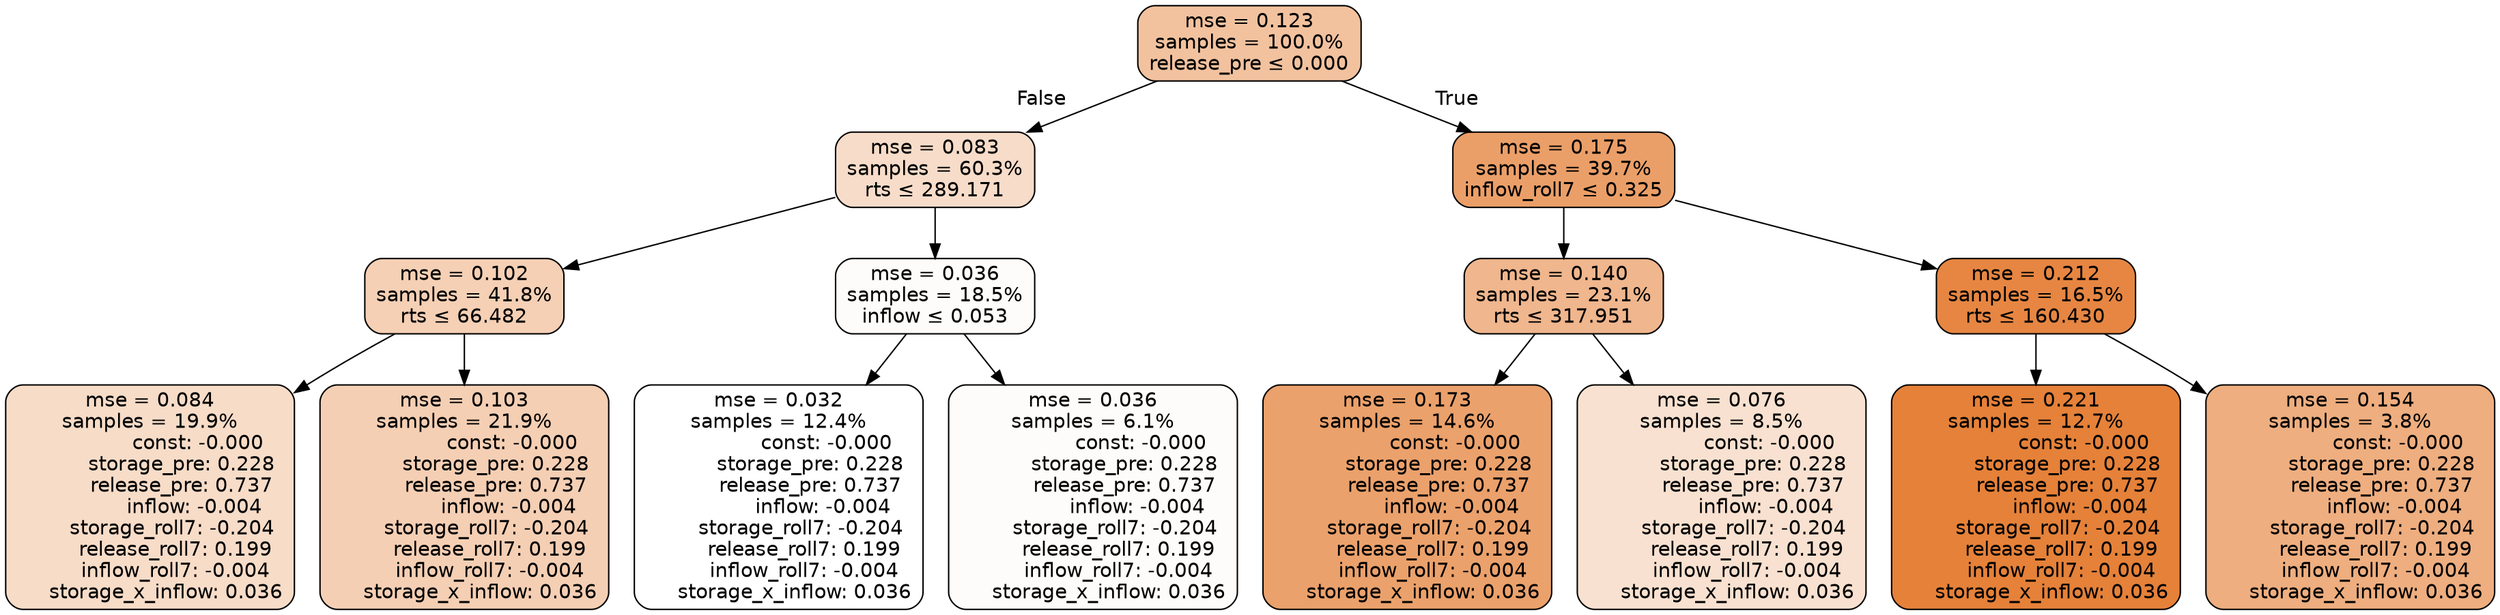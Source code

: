 digraph tree {
node [shape=rectangle, style="filled, rounded", color="black", fontname=helvetica] ;
edge [fontname=helvetica] ;
	"0" [label="mse = 0.123
samples = 100.0%
release_pre &le; 0.000", fillcolor="#f2c29f"]
	"1" [label="mse = 0.083
samples = 60.3%
rts &le; 289.171", fillcolor="#f7dcc9"]
	"2" [label="mse = 0.102
samples = 41.8%
rts &le; 66.482", fillcolor="#f5d0b5"]
	"3" [label="mse = 0.084
samples = 19.9%
               const: -0.000
          storage_pre: 0.228
          release_pre: 0.737
              inflow: -0.004
       storage_roll7: -0.204
        release_roll7: 0.199
        inflow_roll7: -0.004
     storage_x_inflow: 0.036", fillcolor="#f7dcc8"]
	"4" [label="mse = 0.103
samples = 21.9%
               const: -0.000
          storage_pre: 0.228
          release_pre: 0.737
              inflow: -0.004
       storage_roll7: -0.204
        release_roll7: 0.199
        inflow_roll7: -0.004
     storage_x_inflow: 0.036", fillcolor="#f5cfb4"]
	"5" [label="mse = 0.036
samples = 18.5%
inflow &le; 0.053", fillcolor="#fefcfa"]
	"6" [label="mse = 0.032
samples = 12.4%
               const: -0.000
          storage_pre: 0.228
          release_pre: 0.737
              inflow: -0.004
       storage_roll7: -0.204
        release_roll7: 0.199
        inflow_roll7: -0.004
     storage_x_inflow: 0.036", fillcolor="#ffffff"]
	"7" [label="mse = 0.036
samples = 6.1%
               const: -0.000
          storage_pre: 0.228
          release_pre: 0.737
              inflow: -0.004
       storage_roll7: -0.204
        release_roll7: 0.199
        inflow_roll7: -0.004
     storage_x_inflow: 0.036", fillcolor="#fefcfa"]
	"8" [label="mse = 0.175
samples = 39.7%
inflow_roll7 &le; 0.325", fillcolor="#eb9f68"]
	"9" [label="mse = 0.140
samples = 23.1%
rts &le; 317.951", fillcolor="#f0b68d"]
	"10" [label="mse = 0.173
samples = 14.6%
               const: -0.000
          storage_pre: 0.228
          release_pre: 0.737
              inflow: -0.004
       storage_roll7: -0.204
        release_roll7: 0.199
        inflow_roll7: -0.004
     storage_x_inflow: 0.036", fillcolor="#eba16b"]
	"11" [label="mse = 0.076
samples = 8.5%
               const: -0.000
          storage_pre: 0.228
          release_pre: 0.737
              inflow: -0.004
       storage_roll7: -0.204
        release_roll7: 0.199
        inflow_roll7: -0.004
     storage_x_inflow: 0.036", fillcolor="#f8e1d0"]
	"12" [label="mse = 0.212
samples = 16.5%
rts &le; 160.430", fillcolor="#e68642"]
	"13" [label="mse = 0.221
samples = 12.7%
               const: -0.000
          storage_pre: 0.228
          release_pre: 0.737
              inflow: -0.004
       storage_roll7: -0.204
        release_roll7: 0.199
        inflow_roll7: -0.004
     storage_x_inflow: 0.036", fillcolor="#e58139"]
	"14" [label="mse = 0.154
samples = 3.8%
               const: -0.000
          storage_pre: 0.228
          release_pre: 0.737
              inflow: -0.004
       storage_roll7: -0.204
        release_roll7: 0.199
        inflow_roll7: -0.004
     storage_x_inflow: 0.036", fillcolor="#eeae7f"]

	"0" -> "1" [labeldistance=2.5, labelangle=45, headlabel="False"]
	"1" -> "2"
	"2" -> "3"
	"2" -> "4"
	"1" -> "5"
	"5" -> "6"
	"5" -> "7"
	"0" -> "8" [labeldistance=2.5, labelangle=-45, headlabel="True"]
	"8" -> "9"
	"9" -> "10"
	"9" -> "11"
	"8" -> "12"
	"12" -> "13"
	"12" -> "14"
}